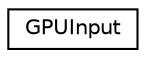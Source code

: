 digraph G
{
  edge [fontname="Helvetica",fontsize="10",labelfontname="Helvetica",labelfontsize="10"];
  node [fontname="Helvetica",fontsize="10",shape=record];
  rankdir=LR;
  Node1 [label="GPUInput",height=0.2,width=0.4,color="black", fillcolor="white", style="filled",URL="$dd/d2a/structGPUInput.html"];
}
